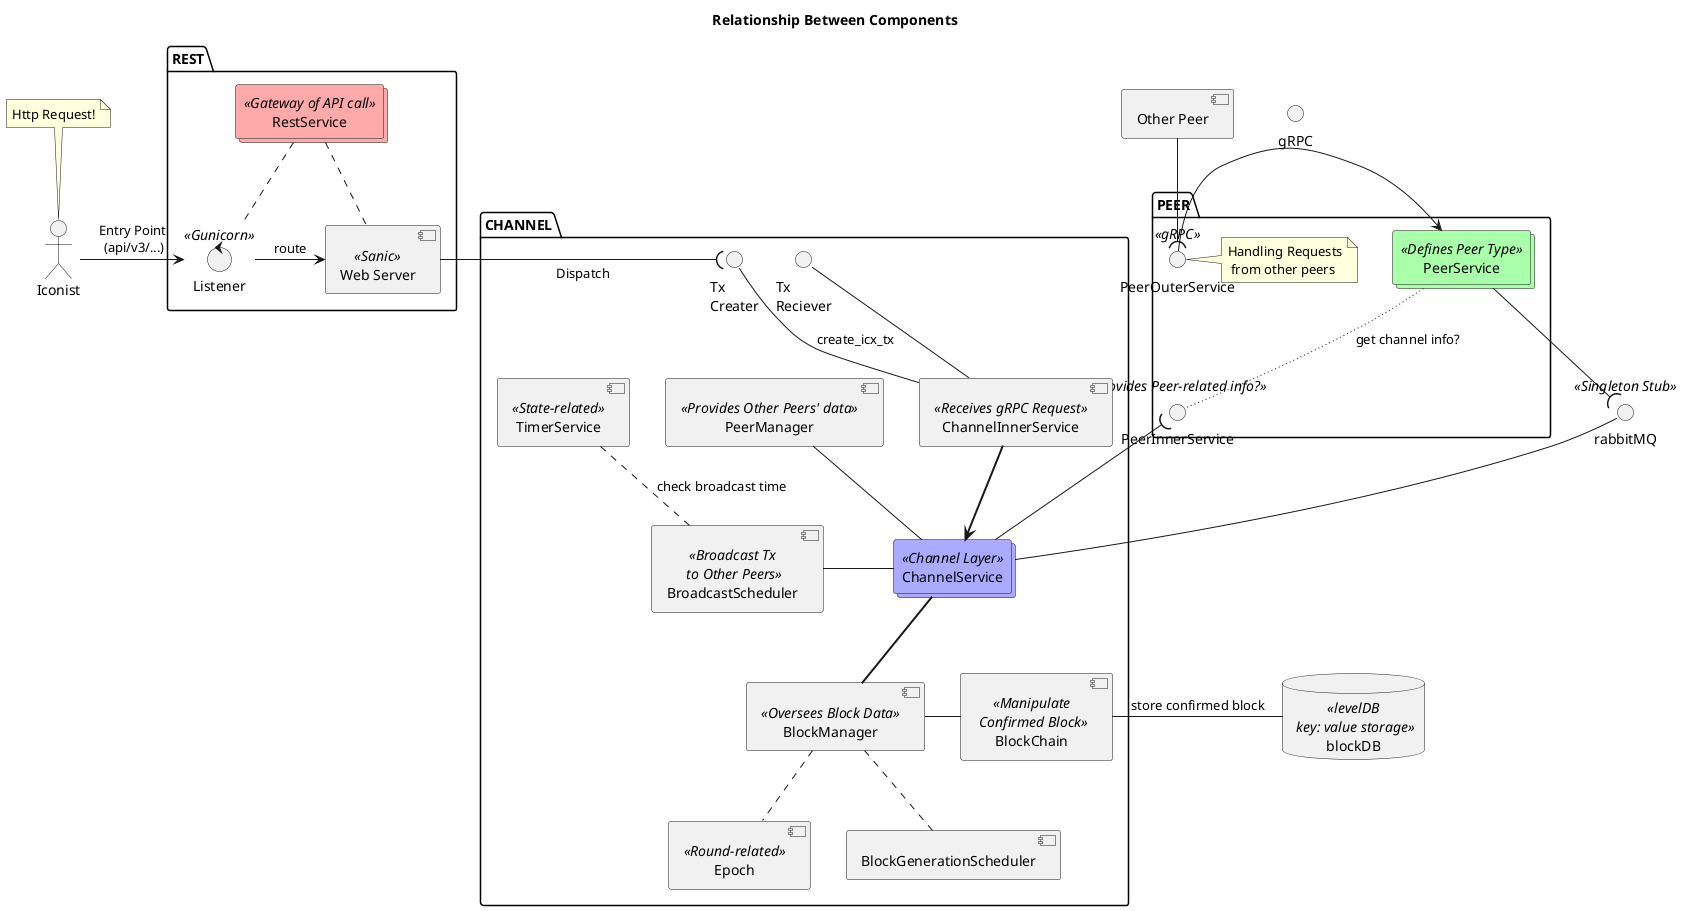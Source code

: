 @startuml

'legend
'    |= Color |= Type |= Description |
'    | <size:11><back:#Crimson>           </back></size>|    <&arrow-right> | Example 1 |
'    | <size:11><back:#LightSeaGreen>           </back></size>|    <&arrow-right> | Example 2 |
'    | <size:11><back:#DarkGreen>           </back></size>|    <&arrow-right> | Example 3 |
'    | <size:11><back:#YellowGreen>           </back></size>|    <&box> | Example 4 |
'    | <size:11><back:#Chocolate>           </back></size>|    <&box> | Example 5 |
'endlegend

'===== ===== DIAGRAM ===== =====

title Relationship Between Components

' Other stuffs
actor Iconist as user
note top: Http Request!

() gRPC
() rabbitMQ << Singleton Stub >>

database blockDB <<levelDB\n key: value storage>>

' Breakfast?
package REST {
    collections RestService << Gateway of API call >> #ffaaaa

    control Listener as worker << Gunicorn >>
    [Web Server] as server << Sanic >>

    RestService .down. worker
    RestService .down. server

    user -right-> worker: Entry Point\n (api/v3/...)
    worker -right-> server : route
}

' Peer
package PEER {
    collections PeerService <<Defines Peer Type>> #aaffaa
    PeerService --( rabbitMQ

    () PeerInnerService << Provides Peer-related info? >>
    () PeerOuterService <<gRPC>>
    note right: Handling Requests\n from other peers
    PeerOuterService -[hidden]r- PeerInnerService

    PeerOuterService -right-> PeerService
    PeerInnerService -[dotted]u- PeerService: get channel info?

}
    [Other Peer] --( PeerOuterService

' Channel
package CHANNEL {
        collections ChannelService << Channel Layer >> #aaaaff
        rabbitMQ -- ChannelService
        PeerInnerService )-left- ChannelService
        [TimerService] <<State-related>>

        ' ChannelInnerService
        [ChannelInnerService] << Receives gRPC Request >>
        [ChannelInnerService] -[hidden]r- [PeerManager]
        ChannelService <-[bold]up- [ChannelInnerService]

        ' TxInnerServices
        () "Tx\nReciever" as txRec
        () "Tx\nCreater" as txCre
        server -( txCre: Dispatch
        txCre --[hidden]left-- txRec
        [ChannelInnerService] -up- txCre: create_icx_tx
        [ChannelInnerService] -up- txRec

        ' PeerManager
        [PeerManager] <<Provides Other Peers' data>>
        ChannelService -up- [PeerManager]
'        [PeerListData] <<peer_info,\n complant rule,\n ... >>
'        [PeerManager] -up- [PeerListData]

        ' Broadcast
        [BroadcastScheduler] <<Broadcast Tx\n to Other Peers>>
        ChannelService -right- [BroadcastScheduler]
        [BroadcastScheduler] .up. [TimerService]: check broadcast time

        ' Broadcast Queues
'        database "Broadscheduler\nQueue" as BS_q
'        database "stored_tx" as tx_q
'        BS_q -[hidden]r- tx_q
'        [BroadcastScheduler] -up- BS_q: put commands\n to plan schedule
'        [BroadcastScheduler] -up- tx_q: put Tx\n before send

        ' BlockManager
        [BlockManager] <<Oversees Block Data>>
        ChannelService -[bold]down- [BlockManager]

        [Epoch] << Round-related >>
        [Epoch] -[hidden]r- [BlockGenerationScheduler]
        [BlockManager] .down. [Epoch]
        [BlockManager] .down. [BlockGenerationScheduler]

        [BlockChain] <<Manipulate\n Confirmed Block>>
        [BlockManager] -right- [BlockChain]
        [BlockChain] -right- blockDB: store confirmed block

        ' BlockManager Queues
'        database txQueue as BM_q <<AgingCache:\n Block Timestamp>>
'        database "unconfirmedBlock\nQueue" as u_q
'        database "CandidateBlocks" as candidate
'
'        [BlockManager] -- BM_q
'        [BlockManager] -- u_q: Stored Undefined block
'        [BlockManager] -- candidate: Stored Next block
}

@enduml

